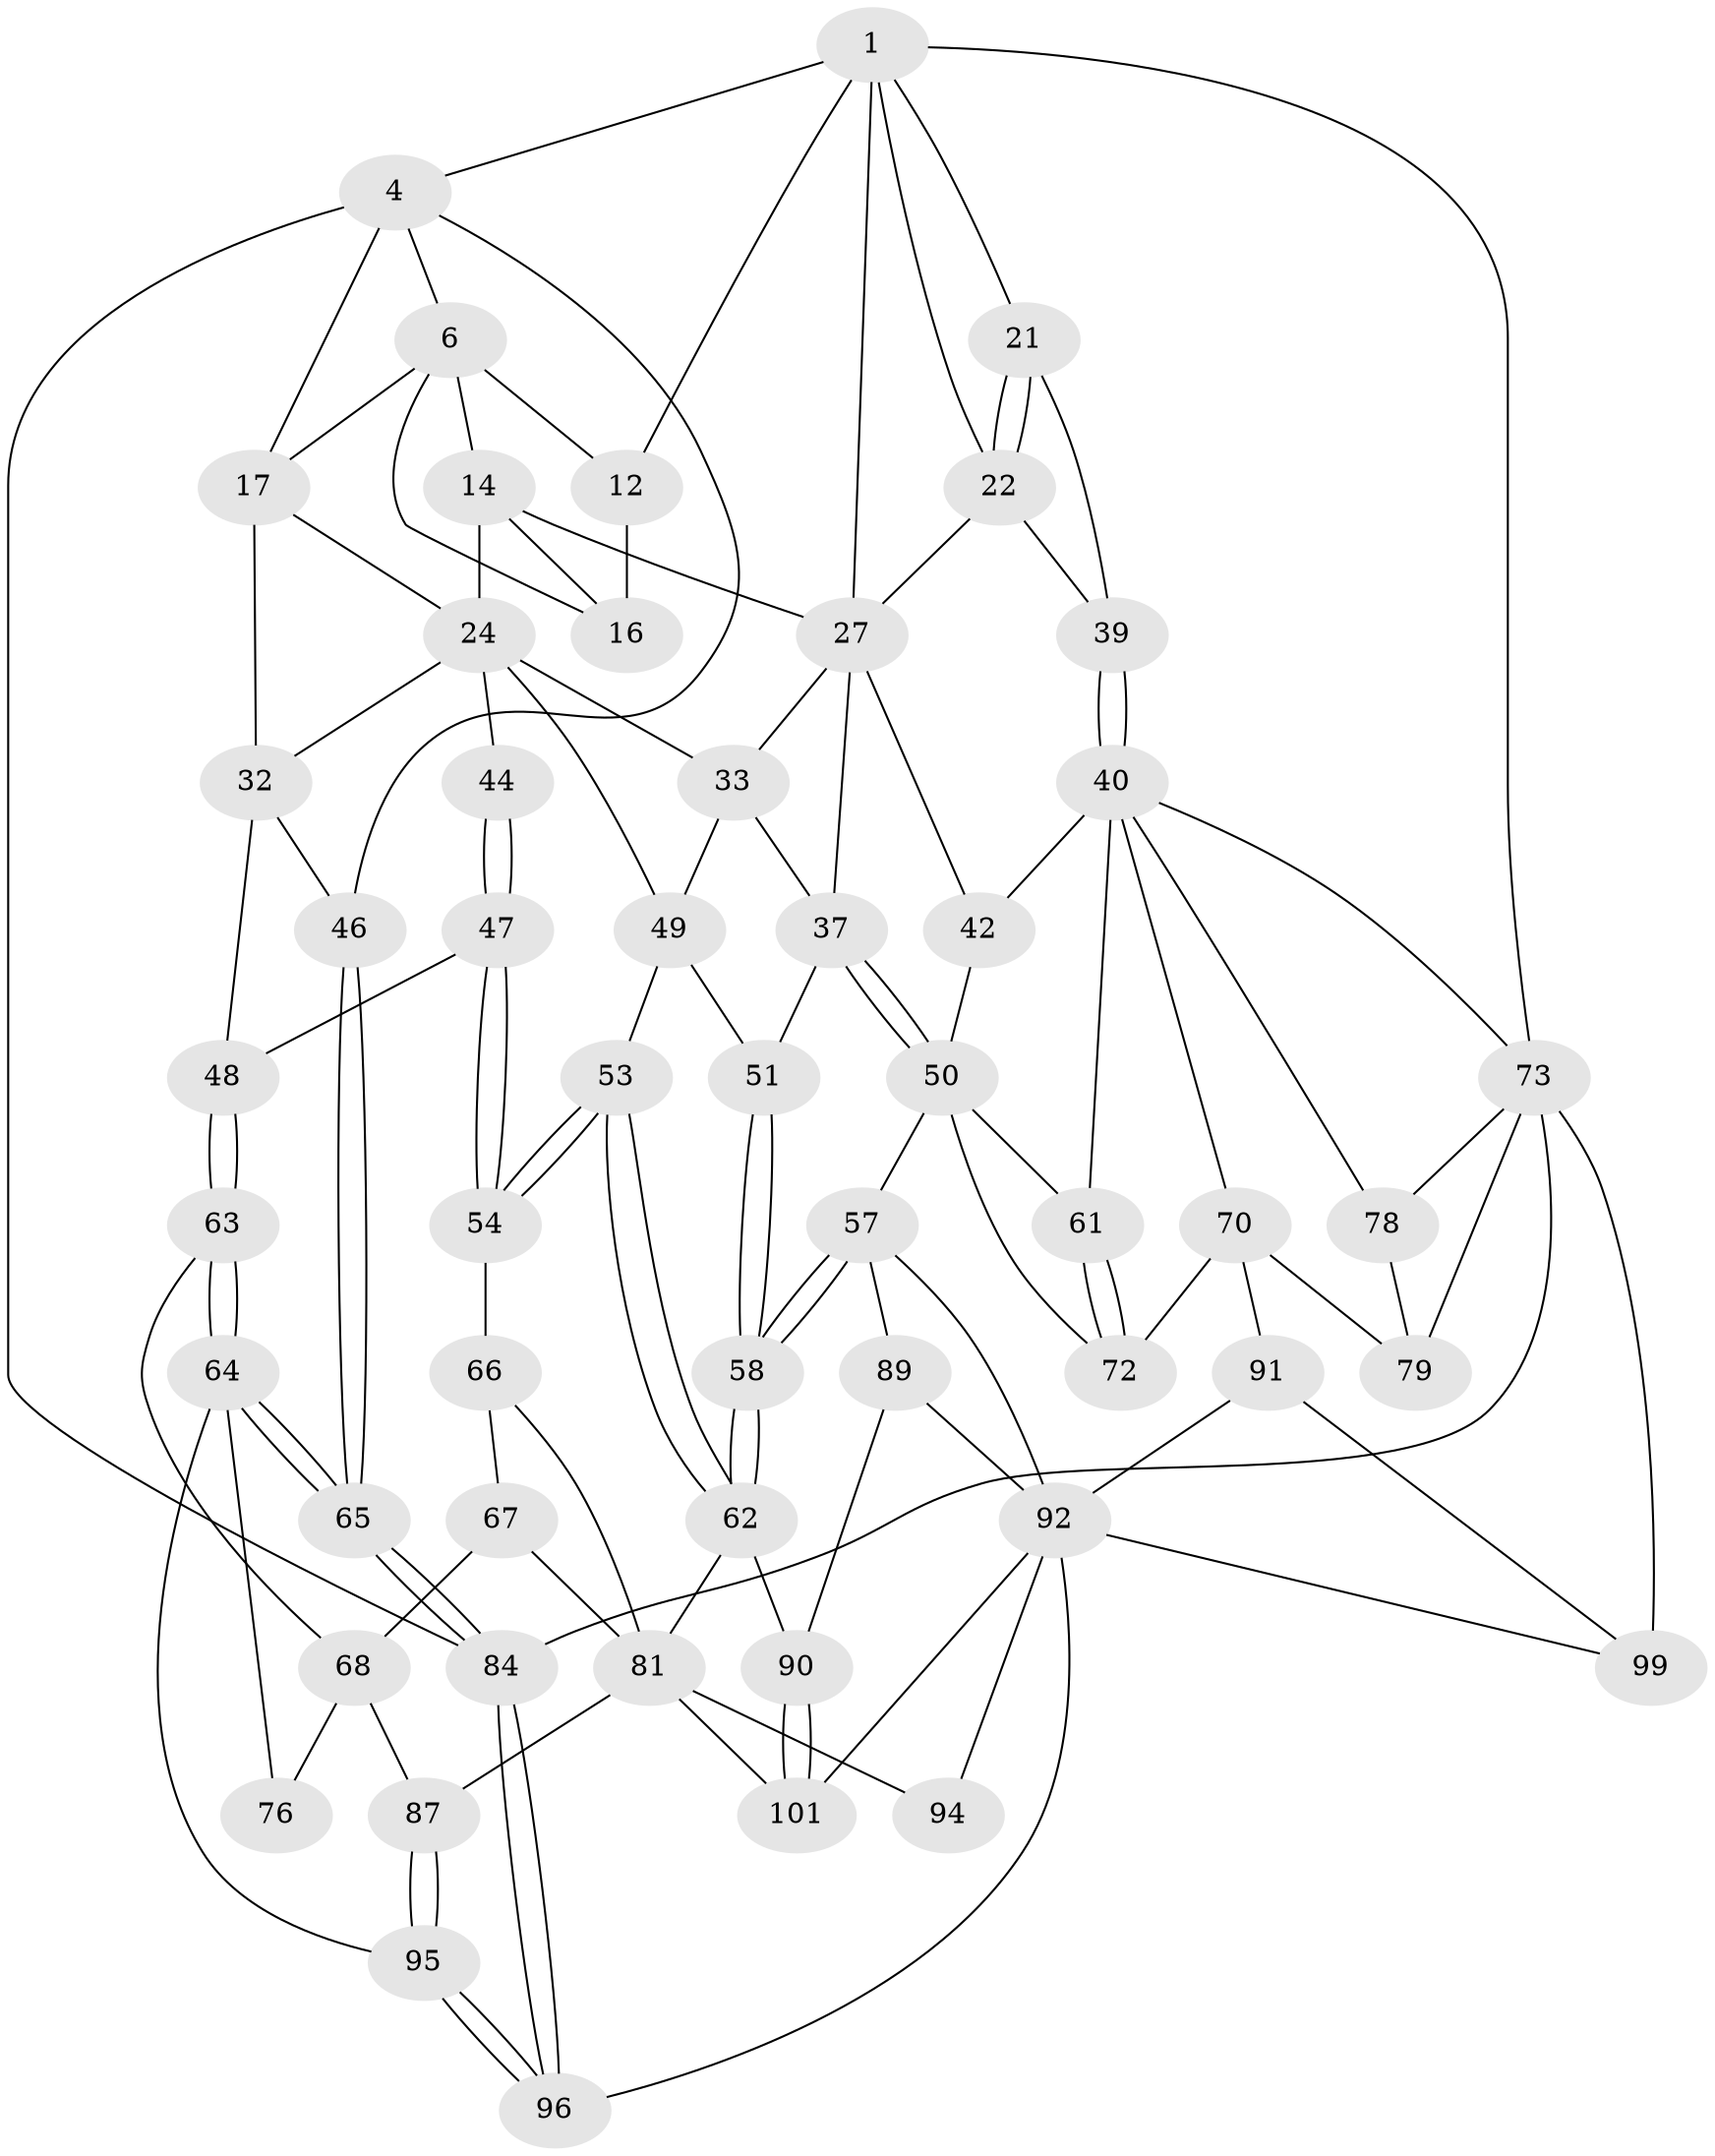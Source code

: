 // original degree distribution, {3: 0.018518518518518517, 4: 0.25925925925925924, 6: 0.24074074074074073, 5: 0.48148148148148145}
// Generated by graph-tools (version 1.1) at 2025/17/03/09/25 04:17:10]
// undirected, 54 vertices, 120 edges
graph export_dot {
graph [start="1"]
  node [color=gray90,style=filled];
  1 [pos="+0.685571672238959+0",super="+2+9"];
  4 [pos="+0+0",super="+5+20"];
  6 [pos="+0.15893797725322914+0",super="+7+15"];
  12 [pos="+0.7171515918506073+0.116061136617457"];
  14 [pos="+0.39335411316591107+0.19403018910643302",super="+23"];
  16 [pos="+0.6634245026483536+0.14595328655106565"];
  17 [pos="+0.16541513658207266+0.1191802609010669",super="+18"];
  21 [pos="+1+0.06344986986049249"];
  22 [pos="+0.851604598009397+0.1560045461525435",super="+29"];
  24 [pos="+0.3673800222765296+0.2763929612337619",super="+35+25"];
  27 [pos="+0.7304322976046514+0.28141533489649606",super="+28+30"];
  32 [pos="+0.12336972437287134+0.4004793654452033",super="+45"];
  33 [pos="+0.6418741077479018+0.4658129695519759",super="+34"];
  37 [pos="+0.7193183219062679+0.4649338362945335",super="+38"];
  39 [pos="+1+0.41374194176993123"];
  40 [pos="+1+0.48420489108930076",super="+41"];
  42 [pos="+0.9083857358316225+0.540945811734267"];
  44 [pos="+0.2332283136620842+0.5219800403340344"];
  46 [pos="+0+0.510925214246856"];
  47 [pos="+0.20467287421536054+0.5497752507520055"];
  48 [pos="+0.16773810875494002+0.5579012310817876"];
  49 [pos="+0.41657489313623347+0.5578810409392276",super="+52"];
  50 [pos="+0.8544376663773944+0.5473707340938249",super="+55"];
  51 [pos="+0.642495295389004+0.4880411494819305"];
  53 [pos="+0.41605196571606773+0.6540883319718789"];
  54 [pos="+0.3696647345901857+0.6581039594050587"];
  57 [pos="+0.6266067774522978+0.6762455696495657",super="+88"];
  58 [pos="+0.6249434854160462+0.6742133755655714"];
  61 [pos="+0.7848483665233246+0.6605058724456975"];
  62 [pos="+0.4324414978208506+0.6676111291688736",super="+80"];
  63 [pos="+0.16025017067982172+0.6467528263006428"];
  64 [pos="+0+0.72337774351752",super="+77"];
  65 [pos="+0+0.6816155042007553"];
  66 [pos="+0.3274884479296029+0.6903525450884556"];
  67 [pos="+0.24155429953726773+0.727655659714205"];
  68 [pos="+0.2138474476348205+0.7119475880142475",super="+69+83"];
  70 [pos="+0.8454734667803145+0.8128060879876563",super="+71"];
  72 [pos="+0.8081817644415739+0.7957394800826195"];
  73 [pos="+1+1",super="+74"];
  76 [pos="+0.08659991264797792+0.7944843089208703"];
  78 [pos="+0.9134178402844533+0.7592768837884627"];
  79 [pos="+0.8798278500203754+0.807831308275144"];
  81 [pos="+0.35447235680182193+0.8531850232831386",super="+93+82"];
  84 [pos="+0+1"];
  87 [pos="+0.16017224949705017+0.8685132039907996"];
  89 [pos="+0.5702916670794258+0.842858558890052"];
  90 [pos="+0.4903480237086908+0.8508993316821583"];
  91 [pos="+0.769082733413481+0.874173770509111"];
  92 [pos="+0.7458260396455059+0.8605368887497499",super="+102"];
  94 [pos="+0.2975159146883237+0.9500928172781627"];
  95 [pos="+0+1"];
  96 [pos="+0+1"];
  99 [pos="+0.8623197766810916+0.9461105768902205",super="+100"];
  101 [pos="+0.46667901430978176+0.8726431034375832"];
  1 -- 4;
  1 -- 21;
  1 -- 73;
  1 -- 27;
  1 -- 12;
  1 -- 22;
  4 -- 84;
  4 -- 17 [weight=2];
  4 -- 6;
  4 -- 46;
  6 -- 16;
  6 -- 12;
  6 -- 14 [weight=2];
  6 -- 17;
  12 -- 16;
  14 -- 16;
  14 -- 24;
  14 -- 27;
  17 -- 32;
  17 -- 24;
  21 -- 22;
  21 -- 22;
  21 -- 39;
  22 -- 39;
  22 -- 27;
  24 -- 49;
  24 -- 44 [weight=2];
  24 -- 32;
  24 -- 33;
  27 -- 33;
  27 -- 42;
  27 -- 37;
  32 -- 48;
  32 -- 46;
  33 -- 37;
  33 -- 49;
  37 -- 50;
  37 -- 50;
  37 -- 51;
  39 -- 40;
  39 -- 40;
  40 -- 70;
  40 -- 42;
  40 -- 61;
  40 -- 78;
  40 -- 73;
  42 -- 50;
  44 -- 47;
  44 -- 47;
  46 -- 65;
  46 -- 65;
  47 -- 48;
  47 -- 54;
  47 -- 54;
  48 -- 63;
  48 -- 63;
  49 -- 51;
  49 -- 53;
  50 -- 72;
  50 -- 57;
  50 -- 61;
  51 -- 58;
  51 -- 58;
  53 -- 54;
  53 -- 54;
  53 -- 62;
  53 -- 62;
  54 -- 66;
  57 -- 58;
  57 -- 58;
  57 -- 89;
  57 -- 92;
  58 -- 62;
  58 -- 62;
  61 -- 72;
  61 -- 72;
  62 -- 81;
  62 -- 90;
  63 -- 64;
  63 -- 64;
  63 -- 68;
  64 -- 65;
  64 -- 65;
  64 -- 76;
  64 -- 95;
  65 -- 84;
  65 -- 84;
  66 -- 67;
  66 -- 81;
  67 -- 68;
  67 -- 81;
  68 -- 76 [weight=2];
  68 -- 87;
  70 -- 79;
  70 -- 72;
  70 -- 91;
  73 -- 84;
  73 -- 99 [weight=3];
  73 -- 78;
  73 -- 79;
  78 -- 79;
  81 -- 101;
  81 -- 94 [weight=2];
  81 -- 87;
  84 -- 96;
  84 -- 96;
  87 -- 95;
  87 -- 95;
  89 -- 90;
  89 -- 92;
  90 -- 101;
  90 -- 101;
  91 -- 92;
  91 -- 99;
  92 -- 96;
  92 -- 99;
  92 -- 101;
  92 -- 94;
  95 -- 96;
  95 -- 96;
}
